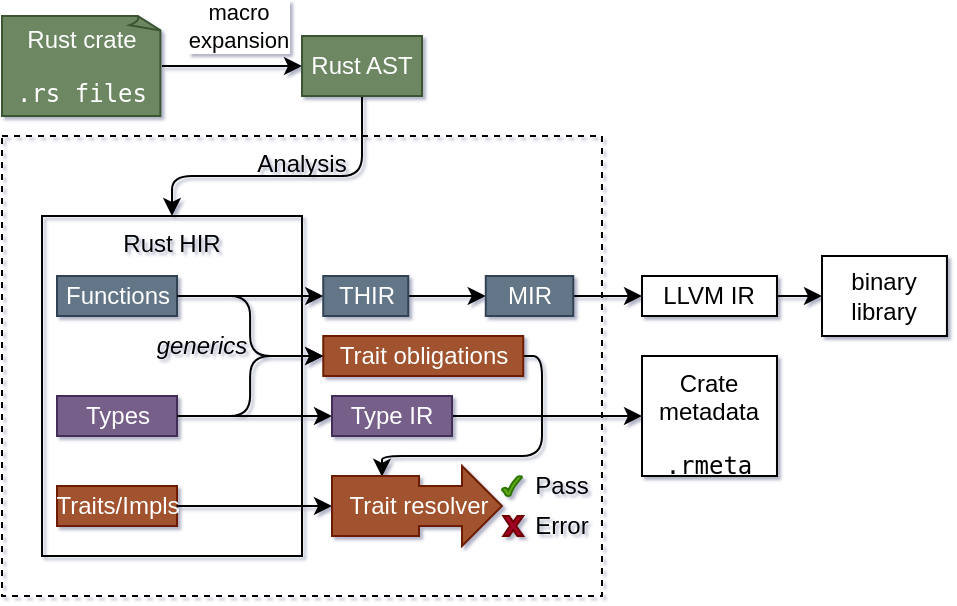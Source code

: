 <mxfile>
    <diagram name="rustc" id="O0RZkYsMxSZoFVk0Ot56">
        <mxGraphModel dx="552" dy="232" grid="1" gridSize="10" guides="1" tooltips="1" connect="1" arrows="1" fold="1" page="1" pageScale="1" pageWidth="850" pageHeight="1100" math="0" shadow="1">
            <root>
                <mxCell id="0"/>
                <mxCell id="1" parent="0"/>
                <mxCell id="53NiaUR1xSCXWvQlfWoQ-10" value="macro&lt;br&gt;expansion" style="edgeStyle=orthogonalEdgeStyle;rounded=0;orthogonalLoop=1;jettySize=auto;html=1;" parent="1" source="53NiaUR1xSCXWvQlfWoQ-8" target="53NiaUR1xSCXWvQlfWoQ-9" edge="1">
                    <mxGeometry x="0.091" y="20" relative="1" as="geometry">
                        <mxPoint as="offset"/>
                    </mxGeometry>
                </mxCell>
                <mxCell id="53NiaUR1xSCXWvQlfWoQ-8" value="&lt;p&gt;Rust crate&lt;br&gt;&lt;/p&gt;&lt;pre&gt;&lt;span style=&quot;background-color: initial;&quot;&gt;.rs files&lt;/span&gt;&lt;/pre&gt;&lt;p&gt;&lt;/p&gt;&lt;p&gt;&lt;/p&gt;" style="whiteSpace=wrap;html=1;shape=mxgraph.basic.document;fillColor=#6d8764;strokeColor=#3A5431;fontColor=#ffffff;" parent="1" vertex="1">
                    <mxGeometry x="230" y="480" width="80" height="50" as="geometry"/>
                </mxCell>
                <mxCell id="6" value="Analysis" style="rounded=0;whiteSpace=wrap;html=1;fillColor=none;verticalAlign=top;dashed=1;" parent="1" vertex="1">
                    <mxGeometry x="230" y="540" width="300" height="230" as="geometry"/>
                </mxCell>
                <mxCell id="3" value="" style="edgeStyle=orthogonalEdgeStyle;html=1;jumpSize=1;entryX=0.5;entryY=0;entryDx=0;entryDy=0;exitX=0.5;exitY=1;exitDx=0;exitDy=0;" parent="1" source="53NiaUR1xSCXWvQlfWoQ-9" target="2" edge="1">
                    <mxGeometry x="-0.053" y="20" relative="1" as="geometry">
                        <mxPoint x="490" y="560" as="targetPoint"/>
                        <Array as="points">
                            <mxPoint x="410" y="560"/>
                            <mxPoint x="315" y="560"/>
                        </Array>
                        <mxPoint x="-18" y="-20" as="offset"/>
                    </mxGeometry>
                </mxCell>
                <mxCell id="53NiaUR1xSCXWvQlfWoQ-9" value="Rust AST" style="whiteSpace=wrap;html=1;fillColor=#6d8764;fontColor=#ffffff;strokeColor=#3A5431;" parent="1" vertex="1">
                    <mxGeometry x="380" y="490" width="60" height="30" as="geometry"/>
                </mxCell>
                <mxCell id="9" value="" style="edgeStyle=orthogonalEdgeStyle;jumpSize=1;html=1;exitX=1;exitY=0.5;exitDx=0;exitDy=0;" parent="1" source="15" target="8" edge="1">
                    <mxGeometry x="-0.238" y="-20" relative="1" as="geometry">
                        <mxPoint as="offset"/>
                    </mxGeometry>
                </mxCell>
                <mxCell id="12" value="" style="edgeStyle=orthogonalEdgeStyle;jumpSize=1;html=1;" parent="1" source="8" target="11" edge="1">
                    <mxGeometry relative="1" as="geometry"/>
                </mxCell>
                <mxCell id="8" value="THIR" style="whiteSpace=wrap;html=1;fillColor=#647687;fontColor=#ffffff;strokeColor=#314354;" parent="1" vertex="1">
                    <mxGeometry x="390.63" y="610" width="42.5" height="20" as="geometry"/>
                </mxCell>
                <mxCell id="27" value="" style="edgeStyle=none;html=1;" edge="1" parent="1" source="11" target="26">
                    <mxGeometry relative="1" as="geometry"/>
                </mxCell>
                <mxCell id="11" value="MIR" style="whiteSpace=wrap;html=1;fillColor=#647687;fontColor=#ffffff;strokeColor=#314354;" parent="1" vertex="1">
                    <mxGeometry x="471.88" y="610" width="43.75" height="20" as="geometry"/>
                </mxCell>
                <mxCell id="36" value="" style="edgeStyle=orthogonalEdgeStyle;html=1;" edge="1" parent="1" source="26" target="35">
                    <mxGeometry relative="1" as="geometry"/>
                </mxCell>
                <mxCell id="26" value="LLVM IR" style="whiteSpace=wrap;html=1;" vertex="1" parent="1">
                    <mxGeometry x="550" y="610" width="67.49" height="20" as="geometry"/>
                </mxCell>
                <mxCell id="31" value="Crate metadata&lt;br&gt;&lt;pre&gt;.rmeta&lt;/pre&gt;" style="whiteSpace=wrap;html=1;verticalAlign=top;" vertex="1" parent="1">
                    <mxGeometry x="550" y="650" width="67.49" height="60" as="geometry"/>
                </mxCell>
                <mxCell id="34" value="" style="group" vertex="1" connectable="0" parent="1">
                    <mxGeometry x="250" y="580" width="130" height="180" as="geometry"/>
                </mxCell>
                <mxCell id="2" value="Rust HIR" style="whiteSpace=wrap;html=1;verticalAlign=top;fillColor=none;" parent="34" vertex="1">
                    <mxGeometry width="130" height="170" as="geometry"/>
                </mxCell>
                <mxCell id="15" value="Functions" style="whiteSpace=wrap;html=1;fillColor=#647687;strokeColor=#314354;fontColor=#ffffff;" parent="34" vertex="1">
                    <mxGeometry x="7.5" y="30" width="60" height="20" as="geometry"/>
                </mxCell>
                <mxCell id="16" value="Traits/Impls" style="whiteSpace=wrap;html=1;fillColor=#a0522d;fontColor=#ffffff;strokeColor=#6D1F00;" parent="34" vertex="1">
                    <mxGeometry x="7.5" y="135" width="60" height="20" as="geometry"/>
                </mxCell>
                <mxCell id="17" value="Types" style="whiteSpace=wrap;html=1;fillColor=#76608a;fontColor=#ffffff;strokeColor=#432D57;" parent="34" vertex="1">
                    <mxGeometry x="7.5" y="90" width="60" height="20" as="geometry"/>
                </mxCell>
                <mxCell id="40" value="&lt;i&gt;generics&lt;/i&gt;" style="text;html=1;strokeColor=none;fillColor=none;align=center;verticalAlign=middle;whiteSpace=wrap;rounded=0;" vertex="1" parent="34">
                    <mxGeometry x="60" y="60" width="40" height="10" as="geometry"/>
                </mxCell>
                <mxCell id="35" value="binary&lt;br&gt;library" style="whiteSpace=wrap;html=1;" vertex="1" parent="1">
                    <mxGeometry x="640" y="600" width="62.47" height="40" as="geometry"/>
                </mxCell>
                <mxCell id="48" style="edgeStyle=orthogonalEdgeStyle;html=1;entryX=0.302;entryY=0.013;entryDx=0;entryDy=0;entryPerimeter=0;" edge="1" parent="1" source="37" target="60">
                    <mxGeometry relative="1" as="geometry">
                        <mxPoint x="440.635" y="700" as="targetPoint"/>
                        <Array as="points">
                            <mxPoint x="500" y="650"/>
                            <mxPoint x="500" y="700"/>
                            <mxPoint x="420" y="700"/>
                            <mxPoint x="420" y="710"/>
                        </Array>
                    </mxGeometry>
                </mxCell>
                <mxCell id="37" value="Trait obligations" style="rounded=0;whiteSpace=wrap;html=1;fillColor=#a0522d;fontColor=#ffffff;strokeColor=#6D1F00;" vertex="1" parent="1">
                    <mxGeometry x="390.63" y="640" width="100" height="20" as="geometry"/>
                </mxCell>
                <mxCell id="38" style="edgeStyle=orthogonalEdgeStyle;html=1;entryX=0;entryY=0.5;entryDx=0;entryDy=0;" edge="1" parent="1" source="15" target="37">
                    <mxGeometry relative="1" as="geometry"/>
                </mxCell>
                <mxCell id="39" style="edgeStyle=orthogonalEdgeStyle;html=1;entryX=0;entryY=0.5;entryDx=0;entryDy=0;" edge="1" parent="1" source="17" target="37">
                    <mxGeometry relative="1" as="geometry"/>
                </mxCell>
                <mxCell id="46" style="edgeStyle=orthogonalEdgeStyle;html=1;" edge="1" parent="1" source="16" target="60">
                    <mxGeometry relative="1" as="geometry">
                        <mxPoint x="401.27" y="710" as="targetPoint"/>
                    </mxGeometry>
                </mxCell>
                <mxCell id="60" value="Trait resolver" style="html=1;shadow=0;dashed=0;align=center;verticalAlign=middle;shape=mxgraph.arrows2.calloutArrow;dy=10;dx=20;notch=43.5;arrowHead=10;rounded=1;glass=0;sketch=0;fontColor=#ffffff;fillColor=#a0522d;strokeColor=#6D1F00;" vertex="1" parent="1">
                    <mxGeometry x="395" y="710" width="85" height="30" as="geometry"/>
                </mxCell>
                <mxCell id="66" style="edgeStyle=orthogonalEdgeStyle;html=1;fontColor=default;" edge="1" parent="1" source="17" target="67">
                    <mxGeometry relative="1" as="geometry">
                        <mxPoint x="420" y="670" as="targetPoint"/>
                    </mxGeometry>
                </mxCell>
                <mxCell id="ZkLgHvKyFAArn3c0_8hO-73" style="edgeStyle=orthogonalEdgeStyle;html=1;fontColor=default;" edge="1" parent="1" source="67" target="31">
                    <mxGeometry relative="1" as="geometry">
                        <mxPoint x="550" y="680" as="targetPoint"/>
                    </mxGeometry>
                </mxCell>
                <mxCell id="67" value="Type IR" style="rounded=0;whiteSpace=wrap;html=1;shadow=0;glass=0;sketch=0;fontColor=#ffffff;fillColor=#76608a;strokeColor=#432D57;" vertex="1" parent="1">
                    <mxGeometry x="395" y="670" width="60" height="20" as="geometry"/>
                </mxCell>
                <mxCell id="ZkLgHvKyFAArn3c0_8hO-69" value="" style="group" vertex="1" connectable="0" parent="1">
                    <mxGeometry x="480" y="710" width="50" height="10" as="geometry"/>
                </mxCell>
                <mxCell id="ZkLgHvKyFAArn3c0_8hO-67" value="" style="verticalLabelPosition=bottom;verticalAlign=top;html=1;shape=mxgraph.basic.tick;rounded=1;shadow=0;glass=0;sketch=0;fontColor=#ffffff;fillColor=#60a917;strokeColor=#2D7600;" vertex="1" parent="ZkLgHvKyFAArn3c0_8hO-69">
                    <mxGeometry width="10" height="10" as="geometry"/>
                </mxCell>
                <mxCell id="ZkLgHvKyFAArn3c0_8hO-68" value="Pass" style="text;html=1;strokeColor=none;fillColor=none;align=center;verticalAlign=middle;whiteSpace=wrap;rounded=0;shadow=0;glass=0;sketch=0;fontColor=default;" vertex="1" parent="ZkLgHvKyFAArn3c0_8hO-69">
                    <mxGeometry x="10" width="40" height="10" as="geometry"/>
                </mxCell>
                <mxCell id="ZkLgHvKyFAArn3c0_8hO-72" value="" style="group" vertex="1" connectable="0" parent="1">
                    <mxGeometry x="480.63" y="730" width="49.37" height="10" as="geometry"/>
                </mxCell>
                <mxCell id="ZkLgHvKyFAArn3c0_8hO-70" value="Error" style="text;html=1;strokeColor=none;fillColor=none;align=center;verticalAlign=middle;whiteSpace=wrap;rounded=0;shadow=0;glass=0;sketch=0;fontColor=default;" vertex="1" parent="ZkLgHvKyFAArn3c0_8hO-72">
                    <mxGeometry x="9.37" width="40" height="10" as="geometry"/>
                </mxCell>
                <mxCell id="ZkLgHvKyFAArn3c0_8hO-71" value="" style="verticalLabelPosition=bottom;verticalAlign=top;html=1;shape=mxgraph.basic.x;rounded=1;shadow=0;glass=0;sketch=0;fontColor=#ffffff;fillColor=#a20025;strokeColor=#6F0000;" vertex="1" parent="ZkLgHvKyFAArn3c0_8hO-72">
                    <mxGeometry width="10" height="10" as="geometry"/>
                </mxCell>
            </root>
        </mxGraphModel>
    </diagram>
    <diagram id="twoxSmdrBkjrBd2nOvRK" name="rpl">
        <mxGraphModel dx="533" dy="224" grid="1" gridSize="10" guides="1" tooltips="1" connect="1" arrows="1" fold="1" page="1" pageScale="1" pageWidth="850" pageHeight="1100" math="0" shadow="1">
            <root>
                <mxCell id="0"/>
                <mxCell id="1" parent="0"/>
                <mxCell id="6J2mVfzkrphPJGp8fJXJ-1" value="rustc TyCtxt" style="whiteSpace=wrap;html=1;verticalAlign=top;fillColor=none;dashed=1;" vertex="1" parent="1">
                    <mxGeometry x="630" y="760" width="80" height="160" as="geometry"/>
                </mxCell>
                <mxCell id="eTvVOd9cNPmdmBw-fqID-2" value="&lt;pre&gt;.rpl &lt;br/&gt;patterns&lt;/pre&gt;" style="whiteSpace=wrap;html=1;shape=mxgraph.basic.document;fillColor=none;" vertex="1" parent="1">
                    <mxGeometry x="200" y="820" width="80" height="40" as="geometry"/>
                </mxCell>
                <mxCell id="eTvVOd9cNPmdmBw-fqID-3" value="RPL rules" style="whiteSpace=wrap;html=1;verticalAlign=top;fillColor=none;" vertex="1" parent="1">
                    <mxGeometry x="425" y="760" width="185" height="160" as="geometry"/>
                </mxCell>
                <mxCell id="eTvVOd9cNPmdmBw-fqID-5" value="Function rules" style="whiteSpace=wrap;html=1;fillColor=#647687;strokeColor=#314354;fontColor=#ffffff;" vertex="1" parent="1">
                    <mxGeometry x="430" y="810" width="90" height="20" as="geometry"/>
                </mxCell>
                <mxCell id="H6pvp_RHg-aZ4OdUbq1S-4" style="edgeStyle=orthogonalEdgeStyle;html=1;fontColor=default;startArrow=classic;startFill=1;" edge="1" parent="1" source="eTvVOd9cNPmdmBw-fqID-6" target="XY6G91EjcQ-K4pBI4ESq-1">
                    <mxGeometry relative="1" as="geometry"/>
                </mxCell>
                <mxCell id="eTvVOd9cNPmdmBw-fqID-6" value="Type rules" style="whiteSpace=wrap;html=1;fillColor=#76608a;fontColor=#ffffff;strokeColor=#432D57;" vertex="1" parent="1">
                    <mxGeometry x="472.5" y="860" width="90" height="20" as="geometry"/>
                </mxCell>
                <mxCell id="H6pvp_RHg-aZ4OdUbq1S-5" style="edgeStyle=orthogonalEdgeStyle;html=1;fontColor=default;startArrow=classic;startFill=1;" edge="1" parent="1" source="eTvVOd9cNPmdmBw-fqID-7" target="H6pvp_RHg-aZ4OdUbq1S-1">
                    <mxGeometry relative="1" as="geometry"/>
                </mxCell>
                <mxCell id="eTvVOd9cNPmdmBw-fqID-7" value="Trait/Impl rules" style="whiteSpace=wrap;html=1;fillColor=#a0522d;fontColor=#ffffff;strokeColor=#6D1F00;" vertex="1" parent="1">
                    <mxGeometry x="472.5" y="890" width="90" height="20" as="geometry"/>
                </mxCell>
                <mxCell id="QgZFyry-RJ3dXj2PPVCZ-2" value="HIR rules" style="whiteSpace=wrap;html=1;fillColor=#647687;strokeColor=#314354;fontColor=#ffffff;" vertex="1" parent="1">
                    <mxGeometry x="540" y="790" width="60" height="20" as="geometry"/>
                </mxCell>
                <mxCell id="H6pvp_RHg-aZ4OdUbq1S-3" style="edgeStyle=orthogonalEdgeStyle;html=1;entryX=0;entryY=0.5;entryDx=0;entryDy=0;fontColor=default;startArrow=classic;startFill=1;" edge="1" parent="1" source="QgZFyry-RJ3dXj2PPVCZ-3" target="GSg-axgQQWw6CWPi8GEb-1">
                    <mxGeometry relative="1" as="geometry"/>
                </mxCell>
                <mxCell id="QgZFyry-RJ3dXj2PPVCZ-3" value="MIR rules" style="whiteSpace=wrap;html=1;fillColor=#647687;strokeColor=#314354;fontColor=#ffffff;" vertex="1" parent="1">
                    <mxGeometry x="540" y="830" width="60" height="20" as="geometry"/>
                </mxCell>
                <mxCell id="VlFIhplwvefGC-oAfBpX-1" value="" style="shape=curlyBracket;whiteSpace=wrap;html=1;rounded=1;labelPosition=left;verticalLabelPosition=middle;align=right;verticalAlign=middle;shadow=0;glass=0;sketch=0;fontColor=default;fillColor=none;" vertex="1" parent="1">
                    <mxGeometry x="520" y="800" width="20" height="40" as="geometry"/>
                </mxCell>
                <mxCell id="QKzRJREexP9qz1aJr5xE-1" value="RPL parser" style="html=1;shadow=0;dashed=0;align=center;verticalAlign=middle;shape=mxgraph.arrows2.arrow;dy=0.51;dx=40.29;notch=0;rounded=1;glass=0;sketch=0;fontColor=default;fillColor=none;" vertex="1" parent="1">
                    <mxGeometry x="310" y="820" width="100" height="40" as="geometry"/>
                </mxCell>
                <mxCell id="GSg-axgQQWw6CWPi8GEb-1" value="MIR" style="whiteSpace=wrap;html=1;fillColor=#647687;fontColor=#ffffff;strokeColor=#314354;" vertex="1" parent="1">
                    <mxGeometry x="650" y="830" width="43.75" height="20" as="geometry"/>
                </mxCell>
                <mxCell id="DA0rf78EoU95HVWTaKWY-1" value="HIR" style="whiteSpace=wrap;html=1;fillColor=#647687;fontColor=#ffffff;strokeColor=#314354;" vertex="1" parent="1">
                    <mxGeometry x="650" y="790" width="42.5" height="20" as="geometry"/>
                </mxCell>
                <mxCell id="XY6G91EjcQ-K4pBI4ESq-1" value="Type IR" style="whiteSpace=wrap;html=1;fillColor=#76608a;fontColor=#ffffff;strokeColor=#432D57;" vertex="1" parent="1">
                    <mxGeometry x="641.88" y="860" width="60" height="20" as="geometry"/>
                </mxCell>
                <mxCell id="H6pvp_RHg-aZ4OdUbq1S-1" value="Traits/Impls" style="whiteSpace=wrap;html=1;fillColor=#a0522d;fontColor=#ffffff;strokeColor=#6D1F00;" vertex="1" parent="1">
                    <mxGeometry x="641.88" y="890" width="60" height="20" as="geometry"/>
                </mxCell>
                <mxCell id="H6pvp_RHg-aZ4OdUbq1S-2" value="" style="endArrow=classic;startArrow=classic;html=1;fontColor=default;entryX=0;entryY=0.5;entryDx=0;entryDy=0;exitX=1;exitY=0.5;exitDx=0;exitDy=0;" edge="1" parent="1" source="QgZFyry-RJ3dXj2PPVCZ-2" target="DA0rf78EoU95HVWTaKWY-1">
                    <mxGeometry width="50" height="50" relative="1" as="geometry">
                        <mxPoint x="440" y="830" as="sourcePoint"/>
                        <mxPoint x="490" y="780" as="targetPoint"/>
                    </mxGeometry>
                </mxCell>
            </root>
        </mxGraphModel>
    </diagram>
</mxfile>
